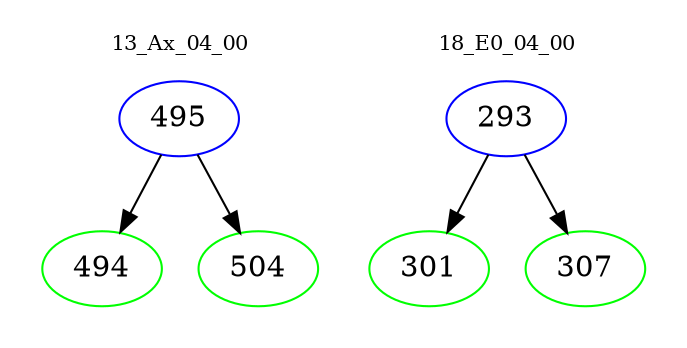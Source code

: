digraph{
subgraph cluster_0 {
color = white
label = "13_Ax_04_00";
fontsize=10;
T0_495 [label="495", color="blue"]
T0_495 -> T0_494 [color="black"]
T0_494 [label="494", color="green"]
T0_495 -> T0_504 [color="black"]
T0_504 [label="504", color="green"]
}
subgraph cluster_1 {
color = white
label = "18_E0_04_00";
fontsize=10;
T1_293 [label="293", color="blue"]
T1_293 -> T1_301 [color="black"]
T1_301 [label="301", color="green"]
T1_293 -> T1_307 [color="black"]
T1_307 [label="307", color="green"]
}
}
